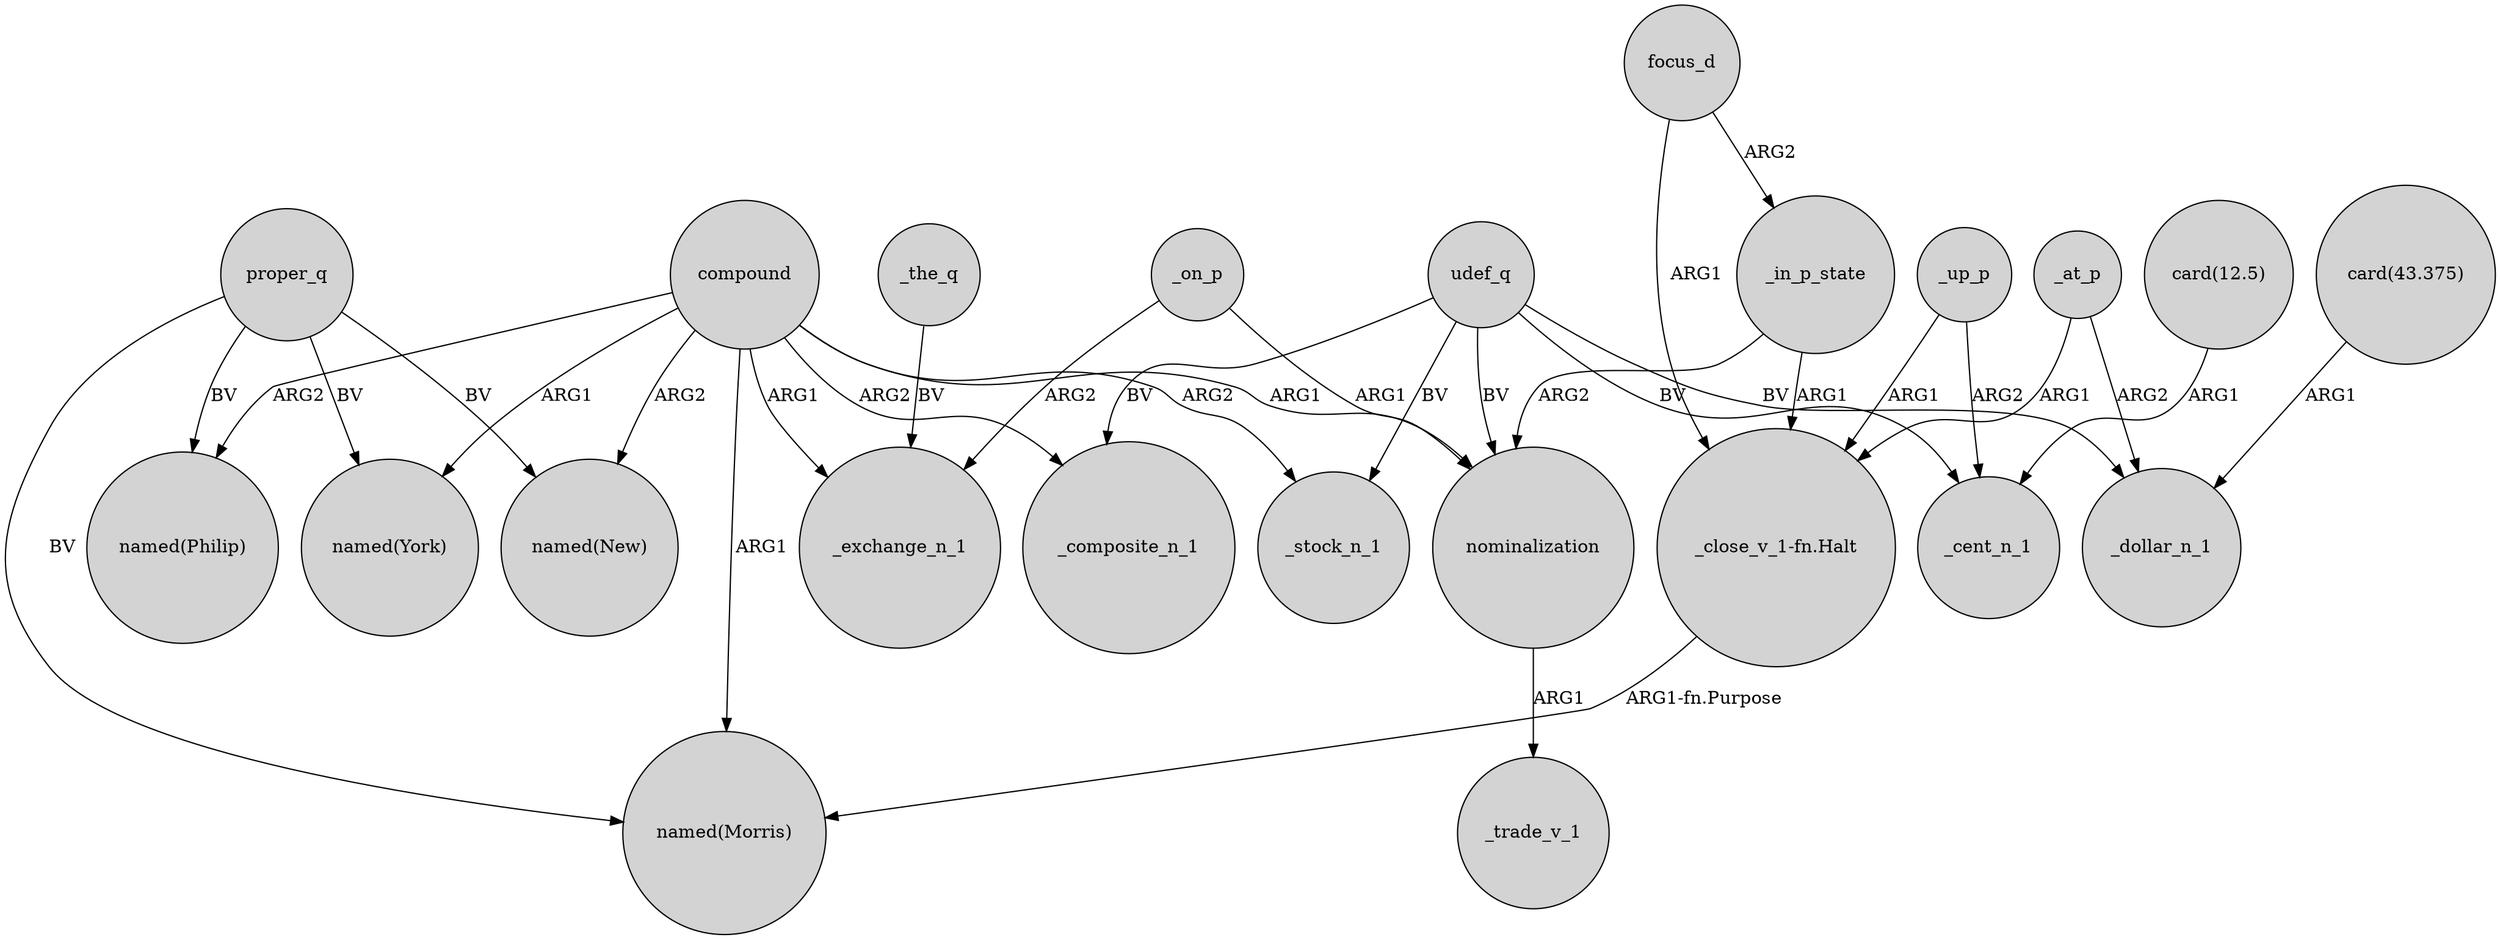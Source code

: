 digraph {
	node [shape=circle style=filled]
	_on_p -> nominalization [label=ARG1]
	_in_p_state -> nominalization [label=ARG2]
	proper_q -> "named(Philip)" [label=BV]
	focus_d -> "_close_v_1-fn.Halt" [label=ARG1]
	focus_d -> _in_p_state [label=ARG2]
	_in_p_state -> "_close_v_1-fn.Halt" [label=ARG1]
	compound -> "named(New)" [label=ARG2]
	proper_q -> "named(New)" [label=BV]
	udef_q -> nominalization [label=BV]
	_on_p -> _exchange_n_1 [label=ARG2]
	udef_q -> _cent_n_1 [label=BV]
	compound -> "named(Morris)" [label=ARG1]
	_up_p -> _cent_n_1 [label=ARG2]
	compound -> _exchange_n_1 [label=ARG1]
	proper_q -> "named(York)" [label=BV]
	compound -> nominalization [label=ARG1]
	"card(12.5)" -> _cent_n_1 [label=ARG1]
	_up_p -> "_close_v_1-fn.Halt" [label=ARG1]
	udef_q -> _stock_n_1 [label=BV]
	_at_p -> _dollar_n_1 [label=ARG2]
	_at_p -> "_close_v_1-fn.Halt" [label=ARG1]
	compound -> _stock_n_1 [label=ARG2]
	"card(43.375)" -> _dollar_n_1 [label=ARG1]
	proper_q -> "named(Morris)" [label=BV]
	udef_q -> _dollar_n_1 [label=BV]
	"_close_v_1-fn.Halt" -> "named(Morris)" [label="ARG1-fn.Purpose"]
	udef_q -> _composite_n_1 [label=BV]
	compound -> "named(York)" [label=ARG1]
	_the_q -> _exchange_n_1 [label=BV]
	compound -> "named(Philip)" [label=ARG2]
	compound -> _composite_n_1 [label=ARG2]
	nominalization -> _trade_v_1 [label=ARG1]
}
